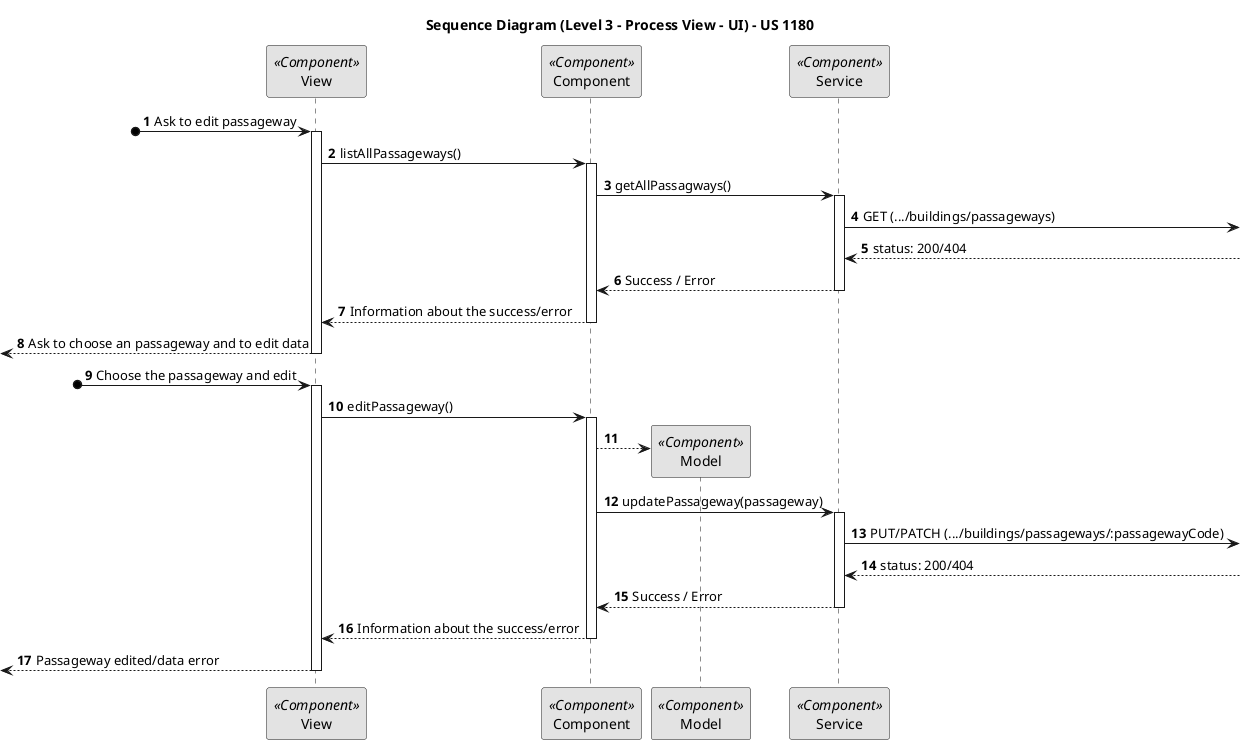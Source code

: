 @startuml
skinparam monochrome true
skinparam packageStyle rectangle
skinparam shadowing false

title Sequence Diagram (Level 3 - Process View - UI) - US 1180
autonumber

participant "View" as View <<Component>>
participant "Component" as Component <<Component>>
participant "Model" as Model <<Component>>
participant "Service" as Service <<Component>>

?o-> View : Ask to edit passageway
activate View
    View -> Component : listAllPassageways()
    activate Component
        Component -> Service : getAllPassagways()
        activate Service
            Service -> : GET (.../buildings/passageways)
            Service <--: status: 200/404
            Service --> Component : Success / Error
        deactivate Service

        Component --> View : Information about the success/error
    deactivate Component
<-- View : Ask to choose an passageway and to edit data
deactivate View

?o-> View : Choose the passageway and edit
activate View
    View -> Component : editPassageway()
    activate Component
        Component --> Model** :
        Component -> Service : updatePassageway(passageway)
        activate Service
            Service -> : PUT/PATCH (.../buildings/passageways/:passagewayCode)
            Service <--: status: 200/404
            Service --> Component : Success / Error
        deactivate Service

        Component --> View : Information about the success/error
    deactivate Component
<-- View : Passageway edited/data error
deactivate View

@enduml